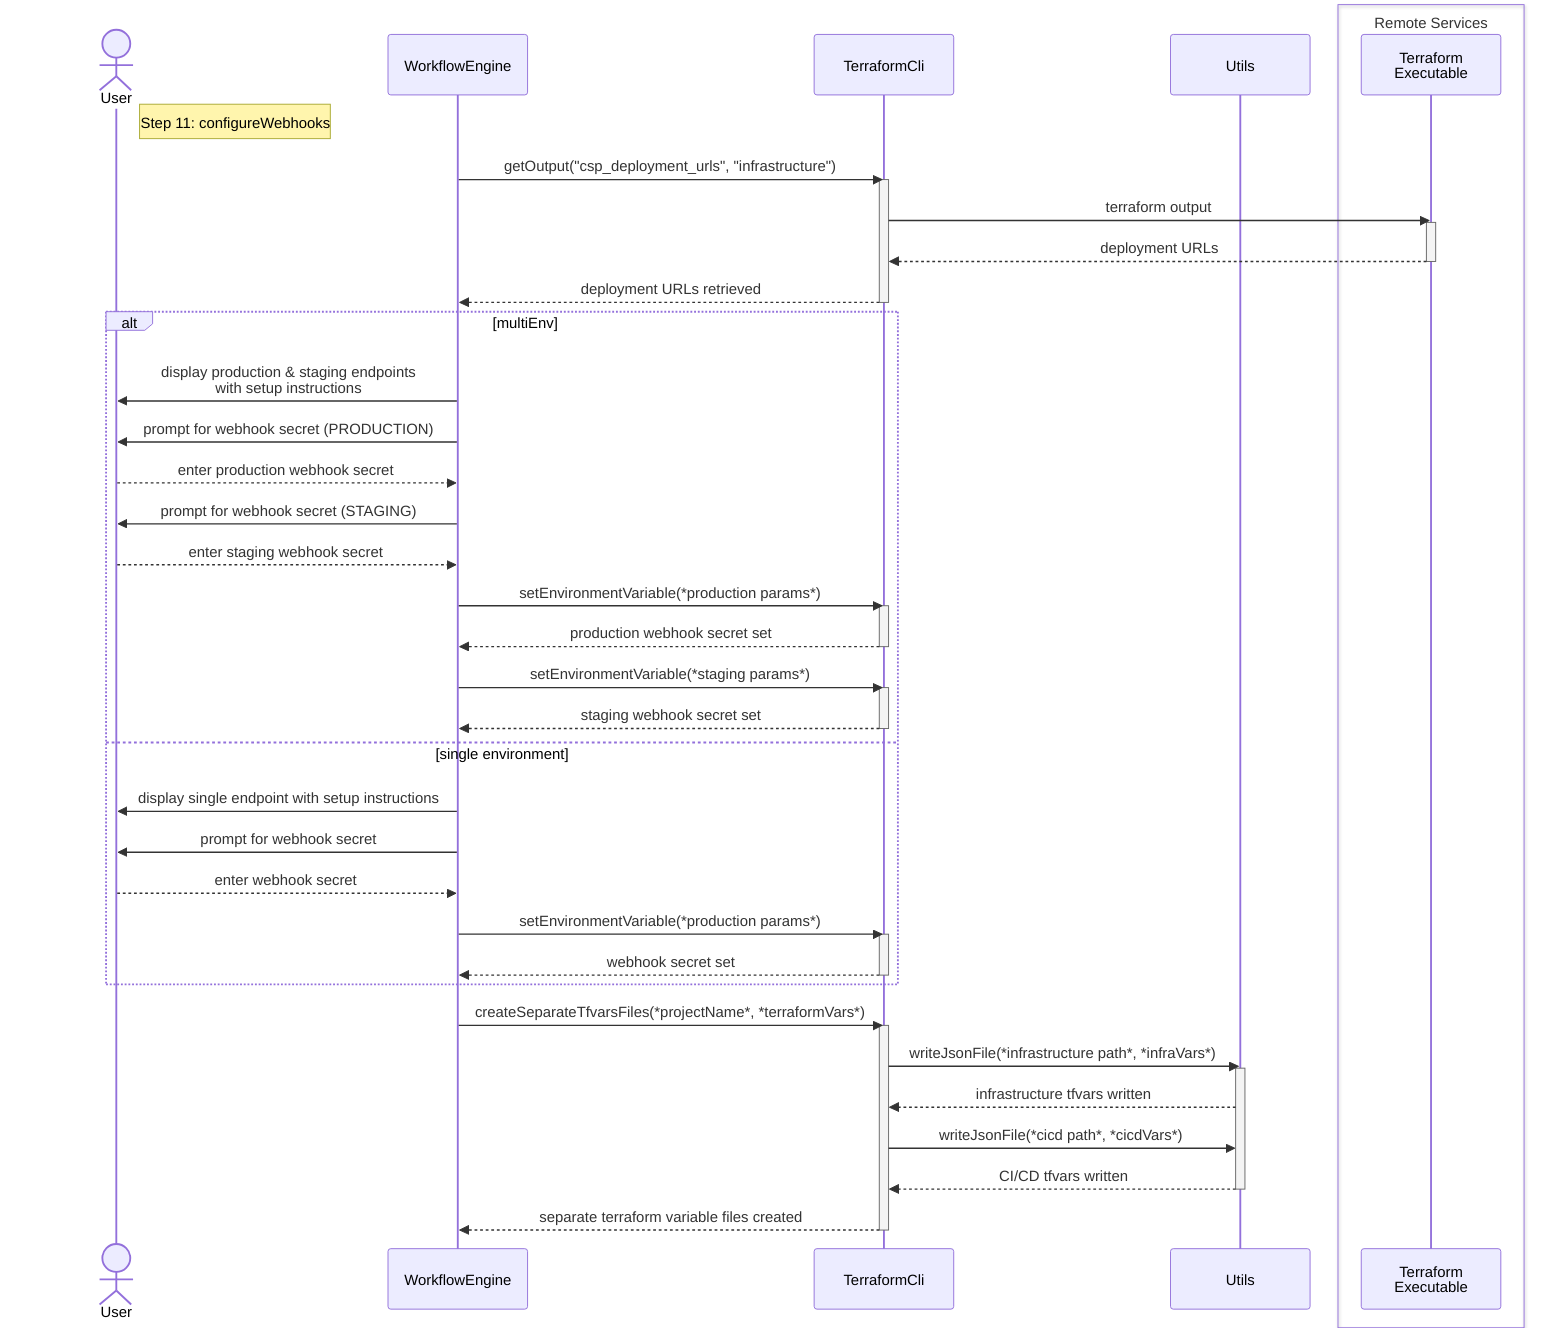 ---
config:
  theme: default
  look: classic
---
sequenceDiagram
    actor User
    participant WE as WorkflowEngine
    participant TF as TerraformCli
    participant Utils
    
    box Remote Services
    participant TFExec as Terraform<br>Executable
    end
    
    note right of User: Step 11: configureWebhooks
    WE->>TF: getOutput("csp_deployment_urls", "infrastructure")
    activate TF
    TF->>TFExec: terraform output
    activate TFExec
    TFExec-->>TF: deployment URLs
    deactivate TFExec
    TF-->>WE: deployment URLs retrieved
    deactivate TF
    
    alt multiEnv
        WE->>User: display production & staging endpoints<br>with setup instructions
        WE->>User: prompt for webhook secret (PRODUCTION)
        User-->>WE: enter production webhook secret
        
        WE->>User: prompt for webhook secret (STAGING)
        User-->>WE: enter staging webhook secret
        
        WE->>TF: setEnvironmentVariable(*production params*)
        activate TF
        TF-->>WE: production webhook secret set
        deactivate TF
        
        WE->>TF: setEnvironmentVariable(*staging params*)
        activate TF
        TF-->>WE: staging webhook secret set
        deactivate TF
        
    else single environment
        WE->>User: display single endpoint with setup instructions
        WE->>User: prompt for webhook secret
        User-->>WE: enter webhook secret
        
        WE->>TF: setEnvironmentVariable(*production params*)
        activate TF
        TF-->>WE: webhook secret set
        deactivate TF
    end
    
    WE->>TF: createSeparateTfvarsFiles(*projectName*, *terraformVars*)
    activate TF
    TF->>Utils: writeJsonFile(*infrastructure path*, *infraVars*)
    activate Utils
    Utils-->>TF: infrastructure tfvars written
    TF->>Utils: writeJsonFile(*cicd path*, *cicdVars*)
    Utils-->>TF: CI/CD tfvars written
    deactivate Utils
    TF-->>WE: separate terraform variable files created
    deactivate TF